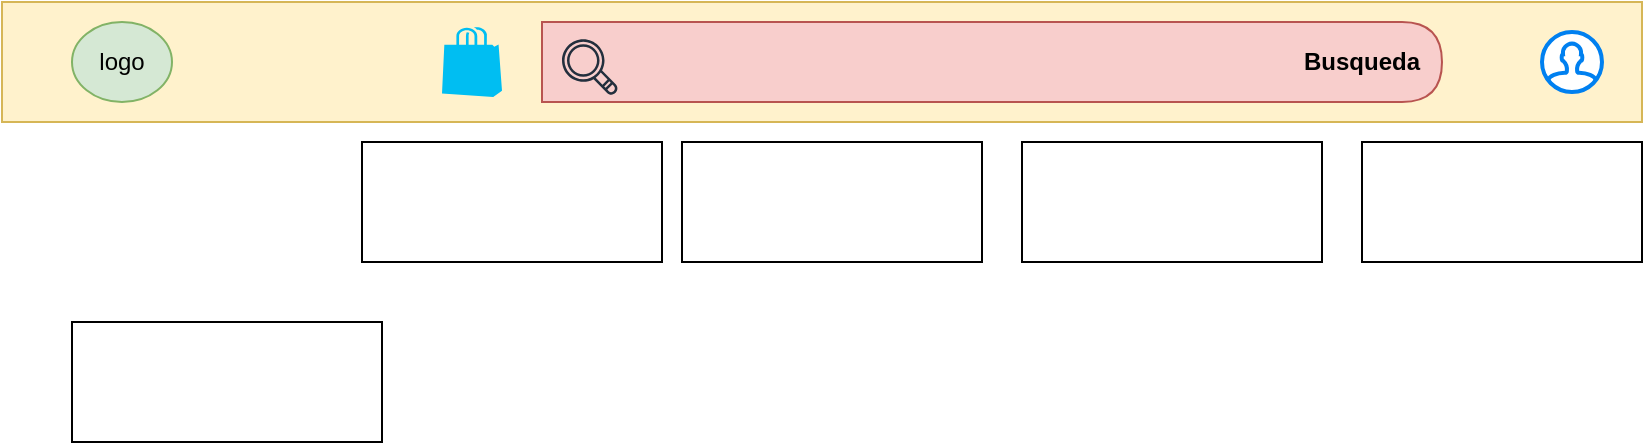 <mxfile version="21.6.2" type="github">
  <diagram name="Página-1" id="2y5C5awGx7r07g59Db29">
    <mxGraphModel dx="926" dy="541" grid="1" gridSize="10" guides="1" tooltips="1" connect="1" arrows="1" fold="1" page="1" pageScale="1" pageWidth="827" pageHeight="1169" math="0" shadow="0">
      <root>
        <mxCell id="0" />
        <mxCell id="1" parent="0" />
        <mxCell id="eM6mYcKn4AY1nrG-l5ZO-22" value="" style="group" parent="1" vertex="1" connectable="0">
          <mxGeometry width="820" height="130" as="geometry" />
        </mxCell>
        <mxCell id="eM6mYcKn4AY1nrG-l5ZO-5" value="" style="rounded=0;whiteSpace=wrap;html=1;fillColor=#fff2cc;strokeColor=#d6b656;" parent="eM6mYcKn4AY1nrG-l5ZO-22" vertex="1">
          <mxGeometry width="820" height="60" as="geometry" />
        </mxCell>
        <mxCell id="eM6mYcKn4AY1nrG-l5ZO-4" value="&lt;font style=&quot;vertical-align: inherit;&quot;&gt;&lt;font style=&quot;vertical-align: inherit;&quot;&gt;logo&lt;/font&gt;&lt;/font&gt;" style="ellipse;whiteSpace=wrap;html=1;align=center;fillColor=#d5e8d4;strokeColor=#82b366;" parent="eM6mYcKn4AY1nrG-l5ZO-22" vertex="1">
          <mxGeometry x="35" y="10" width="50" height="40" as="geometry" />
        </mxCell>
        <mxCell id="eM6mYcKn4AY1nrG-l5ZO-8" value="" style="shape=delay;whiteSpace=wrap;html=1;strokeColor=#b85450;shadow=0;fillColor=#f8cecc;" parent="eM6mYcKn4AY1nrG-l5ZO-22" vertex="1">
          <mxGeometry x="270" y="10" width="450" height="40" as="geometry" />
        </mxCell>
        <mxCell id="eM6mYcKn4AY1nrG-l5ZO-12" value="" style="sketch=0;outlineConnect=0;fontColor=#232F3E;gradientColor=none;fillColor=#232F3D;strokeColor=none;dashed=0;verticalLabelPosition=bottom;verticalAlign=top;align=center;html=1;fontSize=12;fontStyle=0;aspect=fixed;pointerEvents=1;shape=mxgraph.aws4.magnifying_glass;" parent="eM6mYcKn4AY1nrG-l5ZO-22" vertex="1">
          <mxGeometry x="280" y="18.5" width="28" height="28" as="geometry" />
        </mxCell>
        <mxCell id="eM6mYcKn4AY1nrG-l5ZO-14" value="" style="html=1;verticalLabelPosition=bottom;align=center;labelBackgroundColor=#ffffff;verticalAlign=top;strokeWidth=2;strokeColor=#0080F0;shadow=0;dashed=0;shape=mxgraph.ios7.icons.user;" parent="eM6mYcKn4AY1nrG-l5ZO-22" vertex="1">
          <mxGeometry x="770" y="15" width="30" height="30" as="geometry" />
        </mxCell>
        <mxCell id="eM6mYcKn4AY1nrG-l5ZO-21" value="" style="verticalLabelPosition=bottom;html=1;verticalAlign=top;align=center;strokeColor=none;fillColor=#00BEF2;shape=mxgraph.azure.azure_marketplace;" parent="eM6mYcKn4AY1nrG-l5ZO-22" vertex="1">
          <mxGeometry x="220" y="12.5" width="30" height="35" as="geometry" />
        </mxCell>
        <mxCell id="eM6mYcKn4AY1nrG-l5ZO-42" value="&lt;font face=&quot;Helvetica&quot;&gt;Busqueda&lt;/font&gt;" style="text;html=1;strokeColor=none;fillColor=none;align=center;verticalAlign=middle;whiteSpace=wrap;rounded=0;fontStyle=1;labelPosition=center;verticalLabelPosition=middle;fontFamily=Times New Roman;" parent="eM6mYcKn4AY1nrG-l5ZO-22" vertex="1">
          <mxGeometry x="650" y="15" width="60" height="30" as="geometry" />
        </mxCell>
        <mxCell id="vqzFlxOl4RlhwdYy7OfV-75" value="" style="rounded=0;whiteSpace=wrap;html=1;imageAspect=1;absoluteArcSize=0;strokeColor=default;" vertex="1" parent="eM6mYcKn4AY1nrG-l5ZO-22">
          <mxGeometry x="680" y="70" width="140" height="60" as="geometry" />
        </mxCell>
        <mxCell id="vqzFlxOl4RlhwdYy7OfV-81" value="" style="rounded=0;whiteSpace=wrap;html=1;" vertex="1" parent="eM6mYcKn4AY1nrG-l5ZO-22">
          <mxGeometry x="510" y="70" width="150" height="60" as="geometry" />
        </mxCell>
        <mxCell id="vqzFlxOl4RlhwdYy7OfV-80" value="" style="rounded=0;whiteSpace=wrap;html=1;" vertex="1" parent="eM6mYcKn4AY1nrG-l5ZO-22">
          <mxGeometry x="180" y="70" width="150" height="60" as="geometry" />
        </mxCell>
        <mxCell id="vqzFlxOl4RlhwdYy7OfV-82" value="" style="rounded=0;whiteSpace=wrap;html=1;" vertex="1" parent="eM6mYcKn4AY1nrG-l5ZO-22">
          <mxGeometry x="340" y="70" width="150" height="60" as="geometry" />
        </mxCell>
        <mxCell id="vqzFlxOl4RlhwdYy7OfV-41" value="" style="rounded=0;whiteSpace=wrap;html=1;rotatable=0;deletable=1;gradientColor=none;strokeWidth=1;perimeterSpacing=0;imageAspect=0;" vertex="1" parent="1">
          <mxGeometry x="35" y="160" width="155" height="60" as="geometry" />
        </mxCell>
      </root>
    </mxGraphModel>
  </diagram>
</mxfile>

